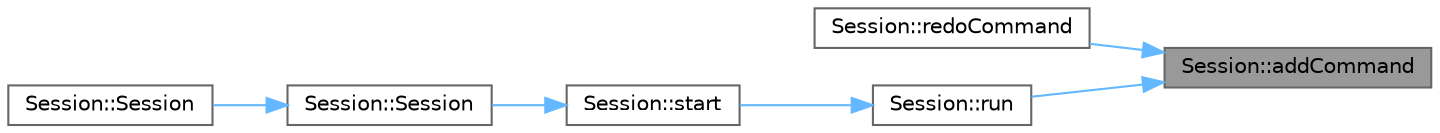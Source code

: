 digraph "Session::addCommand"
{
 // INTERACTIVE_SVG=YES
 // LATEX_PDF_SIZE
  bgcolor="transparent";
  edge [fontname=Helvetica,fontsize=10,labelfontname=Helvetica,labelfontsize=10];
  node [fontname=Helvetica,fontsize=10,shape=box,height=0.2,width=0.4];
  rankdir="RL";
  Node1 [id="Node000001",label="Session::addCommand",height=0.2,width=0.4,color="gray40", fillcolor="grey60", style="filled", fontcolor="black",tooltip="Adds a command to the session's undo stack."];
  Node1 -> Node2 [id="edge1_Node000001_Node000002",dir="back",color="steelblue1",style="solid",tooltip=" "];
  Node2 [id="Node000002",label="Session::redoCommand",height=0.2,width=0.4,color="grey40", fillcolor="white", style="filled",URL="$class_session.html#a780a7c731fbb9efabcbba900e9e5d805",tooltip="Redoes the last undone command."];
  Node1 -> Node3 [id="edge2_Node000001_Node000003",dir="back",color="steelblue1",style="solid",tooltip=" "];
  Node3 [id="Node000003",label="Session::run",height=0.2,width=0.4,color="grey40", fillcolor="white", style="filled",URL="$class_session.html#a373987ee33c3e34612b56eb6f21bee42",tooltip="Runs the main session loop waiting for the exit command."];
  Node3 -> Node4 [id="edge3_Node000003_Node000004",dir="back",color="steelblue1",style="solid",tooltip=" "];
  Node4 [id="Node000004",label="Session::start",height=0.2,width=0.4,color="grey40", fillcolor="white", style="filled",URL="$class_session.html#a47baf956cead0046fcbac45c572c70d3",tooltip="Starts a new session."];
  Node4 -> Node5 [id="edge4_Node000004_Node000005",dir="back",color="steelblue1",style="solid",tooltip=" "];
  Node5 [id="Node000005",label="Session::Session",height=0.2,width=0.4,color="grey40", fillcolor="white", style="filled",URL="$class_session.html#ad92ef09b872c9227e38a6efdd4d8a837",tooltip="Constructs a new session."];
  Node5 -> Node6 [id="edge5_Node000005_Node000006",dir="back",color="steelblue1",style="solid",tooltip=" "];
  Node6 [id="Node000006",label="Session::Session",height=0.2,width=0.4,color="grey40", fillcolor="white", style="filled",URL="$class_session.html#ae7feb48f68be002e288bbab74b63afdb",tooltip="Sessions are not copyable."];
}
